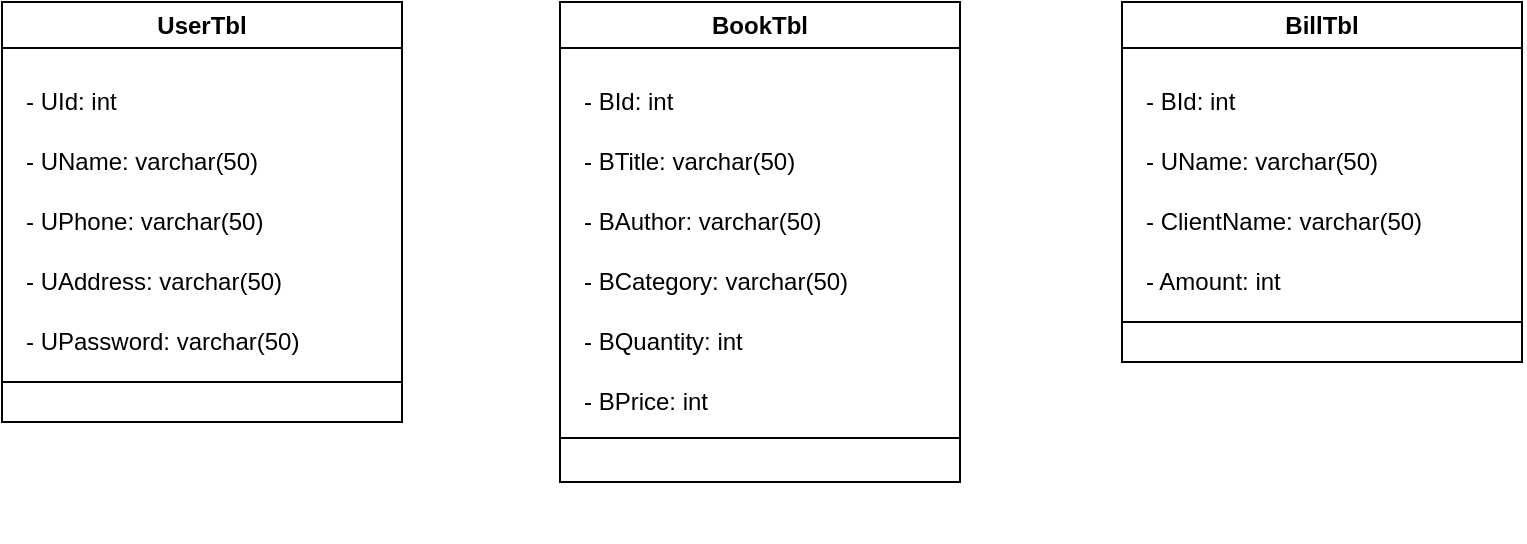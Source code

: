 <mxfile version="22.1.2" type="device">
  <diagram name="Page-1" id="HQxU-cJ0e-Se7dIBm1iV">
    <mxGraphModel dx="1036" dy="606" grid="1" gridSize="10" guides="1" tooltips="1" connect="1" arrows="1" fold="1" page="1" pageScale="1" pageWidth="850" pageHeight="1100" math="0" shadow="0">
      <root>
        <mxCell id="0" />
        <mxCell id="1" parent="0" />
        <mxCell id="Cf7zAgZaayaljy-Bkwxr-25" value="" style="group" vertex="1" connectable="0" parent="1">
          <mxGeometry x="40" y="40" width="200" height="220" as="geometry" />
        </mxCell>
        <mxCell id="Cf7zAgZaayaljy-Bkwxr-6" value="UserTbl" style="swimlane;whiteSpace=wrap;html=1;fillColor=#FFFFFF;" vertex="1" parent="Cf7zAgZaayaljy-Bkwxr-25">
          <mxGeometry width="200" height="210" as="geometry" />
        </mxCell>
        <mxCell id="Cf7zAgZaayaljy-Bkwxr-19" value="- UId: int" style="text;html=1;strokeColor=none;fillColor=none;align=left;verticalAlign=middle;whiteSpace=wrap;rounded=0;" vertex="1" parent="Cf7zAgZaayaljy-Bkwxr-6">
          <mxGeometry x="10" y="40" width="90" height="20" as="geometry" />
        </mxCell>
        <mxCell id="Cf7zAgZaayaljy-Bkwxr-20" value="- UName:&amp;nbsp;varchar(50)" style="text;html=1;strokeColor=none;fillColor=none;align=left;verticalAlign=middle;whiteSpace=wrap;rounded=0;" vertex="1" parent="Cf7zAgZaayaljy-Bkwxr-6">
          <mxGeometry x="10" y="70" width="130" height="20" as="geometry" />
        </mxCell>
        <mxCell id="Cf7zAgZaayaljy-Bkwxr-21" value="- UPhone:&amp;nbsp;varchar(50)" style="text;html=1;strokeColor=none;fillColor=none;align=left;verticalAlign=middle;whiteSpace=wrap;rounded=0;fontStyle=0" vertex="1" parent="Cf7zAgZaayaljy-Bkwxr-6">
          <mxGeometry x="10" y="100" width="130" height="20" as="geometry" />
        </mxCell>
        <mxCell id="Cf7zAgZaayaljy-Bkwxr-22" value="- UAddress:&amp;nbsp;varchar(50)" style="text;html=1;strokeColor=none;fillColor=none;align=left;verticalAlign=middle;whiteSpace=wrap;rounded=0;" vertex="1" parent="Cf7zAgZaayaljy-Bkwxr-6">
          <mxGeometry x="10" y="130" width="140" height="20" as="geometry" />
        </mxCell>
        <mxCell id="Cf7zAgZaayaljy-Bkwxr-23" value="- UPassword:&amp;nbsp;varchar(50)" style="text;html=1;strokeColor=none;fillColor=none;align=left;verticalAlign=middle;whiteSpace=wrap;rounded=0;" vertex="1" parent="Cf7zAgZaayaljy-Bkwxr-6">
          <mxGeometry x="10" y="160" width="140" height="20" as="geometry" />
        </mxCell>
        <mxCell id="Cf7zAgZaayaljy-Bkwxr-24" value="" style="endArrow=none;html=1;rounded=0;" edge="1" parent="Cf7zAgZaayaljy-Bkwxr-25">
          <mxGeometry width="50" height="50" relative="1" as="geometry">
            <mxPoint y="190" as="sourcePoint" />
            <mxPoint x="200" y="190" as="targetPoint" />
          </mxGeometry>
        </mxCell>
        <mxCell id="Cf7zAgZaayaljy-Bkwxr-26" value="" style="group" vertex="1" connectable="0" parent="1">
          <mxGeometry x="349" y="40" width="200" height="270" as="geometry" />
        </mxCell>
        <mxCell id="Cf7zAgZaayaljy-Bkwxr-27" value="BookTbl" style="swimlane;whiteSpace=wrap;html=1;" vertex="1" parent="Cf7zAgZaayaljy-Bkwxr-26">
          <mxGeometry x="-30" width="200" height="240" as="geometry" />
        </mxCell>
        <mxCell id="Cf7zAgZaayaljy-Bkwxr-28" value="- BId: int" style="text;html=1;strokeColor=none;fillColor=none;align=left;verticalAlign=middle;whiteSpace=wrap;rounded=0;" vertex="1" parent="Cf7zAgZaayaljy-Bkwxr-27">
          <mxGeometry x="10" y="40" width="90" height="20" as="geometry" />
        </mxCell>
        <mxCell id="Cf7zAgZaayaljy-Bkwxr-29" value="- BTitle:&amp;nbsp;varchar(50)" style="text;html=1;strokeColor=none;fillColor=none;align=left;verticalAlign=middle;whiteSpace=wrap;rounded=0;" vertex="1" parent="Cf7zAgZaayaljy-Bkwxr-27">
          <mxGeometry x="10" y="70" width="150" height="20" as="geometry" />
        </mxCell>
        <mxCell id="Cf7zAgZaayaljy-Bkwxr-30" value="- BAuthor:&amp;nbsp;varchar(50)" style="text;html=1;strokeColor=none;fillColor=none;align=left;verticalAlign=middle;whiteSpace=wrap;rounded=0;fontStyle=0" vertex="1" parent="Cf7zAgZaayaljy-Bkwxr-27">
          <mxGeometry x="10" y="100" width="150" height="20" as="geometry" />
        </mxCell>
        <mxCell id="Cf7zAgZaayaljy-Bkwxr-31" value="- BCategory:&amp;nbsp;varchar(50)" style="text;html=1;strokeColor=none;fillColor=none;align=left;verticalAlign=middle;whiteSpace=wrap;rounded=0;" vertex="1" parent="Cf7zAgZaayaljy-Bkwxr-27">
          <mxGeometry x="10" y="130" width="150" height="20" as="geometry" />
        </mxCell>
        <mxCell id="Cf7zAgZaayaljy-Bkwxr-32" value="- BQuantity: int" style="text;html=1;strokeColor=none;fillColor=none;align=left;verticalAlign=middle;whiteSpace=wrap;rounded=0;" vertex="1" parent="Cf7zAgZaayaljy-Bkwxr-27">
          <mxGeometry x="10" y="160" width="110" height="20" as="geometry" />
        </mxCell>
        <mxCell id="Cf7zAgZaayaljy-Bkwxr-34" value="- BPrice: int" style="text;html=1;strokeColor=none;fillColor=none;align=left;verticalAlign=middle;whiteSpace=wrap;rounded=0;" vertex="1" parent="Cf7zAgZaayaljy-Bkwxr-27">
          <mxGeometry x="10" y="190" width="110" height="20" as="geometry" />
        </mxCell>
        <mxCell id="Cf7zAgZaayaljy-Bkwxr-33" value="" style="endArrow=none;html=1;rounded=0;" edge="1" parent="Cf7zAgZaayaljy-Bkwxr-26">
          <mxGeometry width="50" height="50" relative="1" as="geometry">
            <mxPoint x="-30" y="218" as="sourcePoint" />
            <mxPoint x="170" y="218" as="targetPoint" />
          </mxGeometry>
        </mxCell>
        <mxCell id="Cf7zAgZaayaljy-Bkwxr-35" value="" style="group" vertex="1" connectable="0" parent="1">
          <mxGeometry x="600" y="40" width="200" height="220" as="geometry" />
        </mxCell>
        <mxCell id="Cf7zAgZaayaljy-Bkwxr-36" value="BillTbl" style="swimlane;whiteSpace=wrap;html=1;" vertex="1" parent="Cf7zAgZaayaljy-Bkwxr-35">
          <mxGeometry width="200" height="180" as="geometry" />
        </mxCell>
        <mxCell id="Cf7zAgZaayaljy-Bkwxr-37" value="- BId: int" style="text;html=1;strokeColor=none;fillColor=none;align=left;verticalAlign=middle;whiteSpace=wrap;rounded=0;" vertex="1" parent="Cf7zAgZaayaljy-Bkwxr-36">
          <mxGeometry x="10" y="40" width="90" height="20" as="geometry" />
        </mxCell>
        <mxCell id="Cf7zAgZaayaljy-Bkwxr-38" value="- UName:&amp;nbsp;varchar(50)" style="text;html=1;strokeColor=none;fillColor=none;align=left;verticalAlign=middle;whiteSpace=wrap;rounded=0;" vertex="1" parent="Cf7zAgZaayaljy-Bkwxr-36">
          <mxGeometry x="10" y="70" width="150" height="20" as="geometry" />
        </mxCell>
        <mxCell id="Cf7zAgZaayaljy-Bkwxr-39" value="- ClientName:&amp;nbsp;varchar(50)" style="text;html=1;strokeColor=none;fillColor=none;align=left;verticalAlign=middle;whiteSpace=wrap;rounded=0;fontStyle=0" vertex="1" parent="Cf7zAgZaayaljy-Bkwxr-36">
          <mxGeometry x="10" y="100" width="150" height="20" as="geometry" />
        </mxCell>
        <mxCell id="Cf7zAgZaayaljy-Bkwxr-40" value="- Amount: int" style="text;html=1;strokeColor=none;fillColor=none;align=left;verticalAlign=middle;whiteSpace=wrap;rounded=0;" vertex="1" parent="Cf7zAgZaayaljy-Bkwxr-36">
          <mxGeometry x="10" y="130" width="90" height="20" as="geometry" />
        </mxCell>
        <mxCell id="Cf7zAgZaayaljy-Bkwxr-42" value="" style="endArrow=none;html=1;rounded=0;" edge="1" parent="Cf7zAgZaayaljy-Bkwxr-35">
          <mxGeometry width="50" height="50" relative="1" as="geometry">
            <mxPoint y="160" as="sourcePoint" />
            <mxPoint x="200" y="160" as="targetPoint" />
          </mxGeometry>
        </mxCell>
      </root>
    </mxGraphModel>
  </diagram>
</mxfile>
